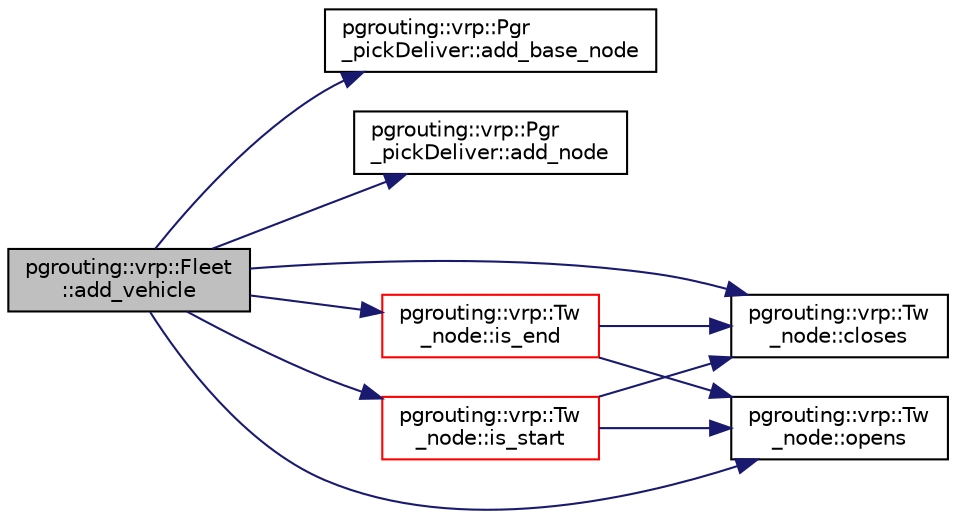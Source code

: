 digraph "pgrouting::vrp::Fleet::add_vehicle"
{
  edge [fontname="Helvetica",fontsize="10",labelfontname="Helvetica",labelfontsize="10"];
  node [fontname="Helvetica",fontsize="10",shape=record];
  rankdir="LR";
  Node21 [label="pgrouting::vrp::Fleet\l::add_vehicle",height=0.2,width=0.4,color="black", fillcolor="grey75", style="filled", fontcolor="black"];
  Node21 -> Node22 [color="midnightblue",fontsize="10",style="solid",fontname="Helvetica"];
  Node22 [label="pgrouting::vrp::Pgr\l_pickDeliver::add_base_node",height=0.2,width=0.4,color="black", fillcolor="white", style="filled",URL="$classpgrouting_1_1vrp_1_1Pgr__pickDeliver.html#a87ba9f138cb87373726d87a88a3f264b"];
  Node21 -> Node23 [color="midnightblue",fontsize="10",style="solid",fontname="Helvetica"];
  Node23 [label="pgrouting::vrp::Pgr\l_pickDeliver::add_node",height=0.2,width=0.4,color="black", fillcolor="white", style="filled",URL="$classpgrouting_1_1vrp_1_1Pgr__pickDeliver.html#a29ac4c9f908dc5a106f360e97660b6d1"];
  Node21 -> Node24 [color="midnightblue",fontsize="10",style="solid",fontname="Helvetica"];
  Node24 [label="pgrouting::vrp::Tw\l_node::closes",height=0.2,width=0.4,color="black", fillcolor="white", style="filled",URL="$classpgrouting_1_1vrp_1_1Tw__node.html#ae8ca4c6b1e2031591b3cc872c8ae3267",tooltip="Returns the closing time. "];
  Node21 -> Node25 [color="midnightblue",fontsize="10",style="solid",fontname="Helvetica"];
  Node25 [label="pgrouting::vrp::Tw\l_node::is_end",height=0.2,width=0.4,color="red", fillcolor="white", style="filled",URL="$classpgrouting_1_1vrp_1_1Tw__node.html#a73dc73078ab5135d9269cb0115de898e",tooltip="is_end "];
  Node25 -> Node26 [color="midnightblue",fontsize="10",style="solid",fontname="Helvetica"];
  Node26 [label="pgrouting::vrp::Tw\l_node::opens",height=0.2,width=0.4,color="black", fillcolor="white", style="filled",URL="$classpgrouting_1_1vrp_1_1Tw__node.html#ae64feb6a6fc092fdc590ee0db579b1e8",tooltip="Returns the opening time. "];
  Node25 -> Node24 [color="midnightblue",fontsize="10",style="solid",fontname="Helvetica"];
  Node21 -> Node29 [color="midnightblue",fontsize="10",style="solid",fontname="Helvetica"];
  Node29 [label="pgrouting::vrp::Tw\l_node::is_start",height=0.2,width=0.4,color="red", fillcolor="white", style="filled",URL="$classpgrouting_1_1vrp_1_1Tw__node.html#ad78f19fca930a7754678d57e1e252483",tooltip="@ { "];
  Node29 -> Node26 [color="midnightblue",fontsize="10",style="solid",fontname="Helvetica"];
  Node29 -> Node24 [color="midnightblue",fontsize="10",style="solid",fontname="Helvetica"];
  Node21 -> Node26 [color="midnightblue",fontsize="10",style="solid",fontname="Helvetica"];
}
